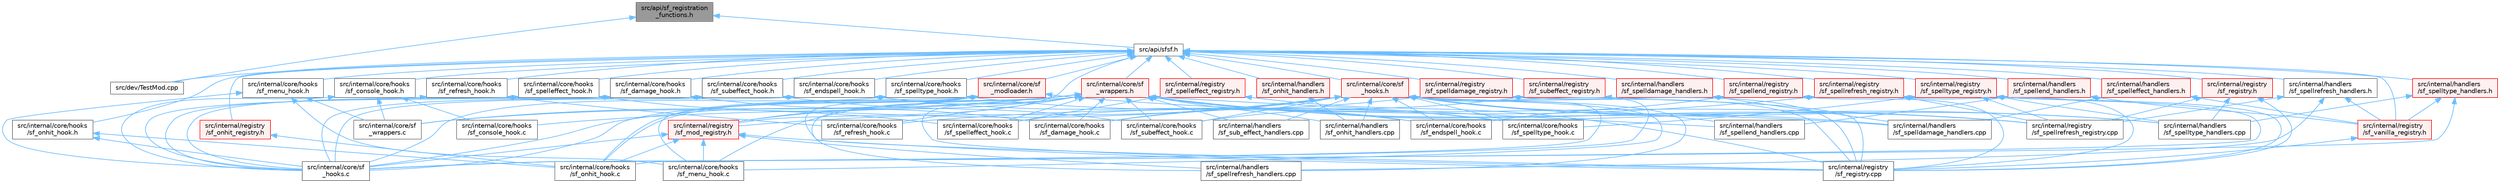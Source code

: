 digraph "src/api/sf_registration_functions.h"
{
 // LATEX_PDF_SIZE
  bgcolor="transparent";
  edge [fontname=Helvetica,fontsize=10,labelfontname=Helvetica,labelfontsize=10];
  node [fontname=Helvetica,fontsize=10,shape=box,height=0.2,width=0.4];
  Node1 [id="Node000001",label="src/api/sf_registration\l_functions.h",height=0.2,width=0.4,color="gray40", fillcolor="grey60", style="filled", fontcolor="black",tooltip=" "];
  Node1 -> Node2 [id="edge1_Node000001_Node000002",dir="back",color="steelblue1",style="solid",tooltip=" "];
  Node2 [id="Node000002",label="src/api/sfsf.h",height=0.2,width=0.4,color="grey40", fillcolor="white", style="filled",URL="$sfsf_8h.html",tooltip=" "];
  Node2 -> Node3 [id="edge2_Node000002_Node000003",dir="back",color="steelblue1",style="solid",tooltip=" "];
  Node3 [id="Node000003",label="src/dev/TestMod.cpp",height=0.2,width=0.4,color="grey40", fillcolor="white", style="filled",URL="$_test_mod_8cpp.html",tooltip=" "];
  Node2 -> Node4 [id="edge3_Node000002_Node000004",dir="back",color="steelblue1",style="solid",tooltip=" "];
  Node4 [id="Node000004",label="src/internal/core/hooks\l/sf_console_hook.h",height=0.2,width=0.4,color="grey40", fillcolor="white", style="filled",URL="$sf__console__hook_8h.html",tooltip=" "];
  Node4 -> Node5 [id="edge4_Node000004_Node000005",dir="back",color="steelblue1",style="solid",tooltip=" "];
  Node5 [id="Node000005",label="src/internal/core/hooks\l/sf_console_hook.c",height=0.2,width=0.4,color="grey40", fillcolor="white", style="filled",URL="$sf__console__hook_8c.html",tooltip=" "];
  Node4 -> Node6 [id="edge5_Node000004_Node000006",dir="back",color="steelblue1",style="solid",tooltip=" "];
  Node6 [id="Node000006",label="src/internal/core/sf\l_hooks.c",height=0.2,width=0.4,color="grey40", fillcolor="white", style="filled",URL="$sf__hooks_8c.html",tooltip=" "];
  Node4 -> Node7 [id="edge6_Node000004_Node000007",dir="back",color="steelblue1",style="solid",tooltip=" "];
  Node7 [id="Node000007",label="src/internal/core/sf\l_wrappers.c",height=0.2,width=0.4,color="grey40", fillcolor="white", style="filled",URL="$sf__wrappers_8c.html",tooltip=" "];
  Node2 -> Node8 [id="edge7_Node000002_Node000008",dir="back",color="steelblue1",style="solid",tooltip=" "];
  Node8 [id="Node000008",label="src/internal/core/hooks\l/sf_damage_hook.h",height=0.2,width=0.4,color="grey40", fillcolor="white", style="filled",URL="$sf__damage__hook_8h.html",tooltip=" "];
  Node8 -> Node9 [id="edge8_Node000008_Node000009",dir="back",color="steelblue1",style="solid",tooltip=" "];
  Node9 [id="Node000009",label="src/internal/core/hooks\l/sf_damage_hook.c",height=0.2,width=0.4,color="grey40", fillcolor="white", style="filled",URL="$sf__damage__hook_8c.html",tooltip=" "];
  Node8 -> Node6 [id="edge9_Node000008_Node000006",dir="back",color="steelblue1",style="solid",tooltip=" "];
  Node2 -> Node10 [id="edge10_Node000002_Node000010",dir="back",color="steelblue1",style="solid",tooltip=" "];
  Node10 [id="Node000010",label="src/internal/core/hooks\l/sf_endspell_hook.h",height=0.2,width=0.4,color="grey40", fillcolor="white", style="filled",URL="$sf__endspell__hook_8h.html",tooltip=" "];
  Node10 -> Node11 [id="edge11_Node000010_Node000011",dir="back",color="steelblue1",style="solid",tooltip=" "];
  Node11 [id="Node000011",label="src/internal/core/hooks\l/sf_endspell_hook.c",height=0.2,width=0.4,color="grey40", fillcolor="white", style="filled",URL="$sf__endspell__hook_8c.html",tooltip=" "];
  Node10 -> Node6 [id="edge12_Node000010_Node000006",dir="back",color="steelblue1",style="solid",tooltip=" "];
  Node2 -> Node12 [id="edge13_Node000002_Node000012",dir="back",color="steelblue1",style="solid",tooltip=" "];
  Node12 [id="Node000012",label="src/internal/core/hooks\l/sf_menu_hook.h",height=0.2,width=0.4,color="grey40", fillcolor="white", style="filled",URL="$sf__menu__hook_8h.html",tooltip=" "];
  Node12 -> Node13 [id="edge14_Node000012_Node000013",dir="back",color="steelblue1",style="solid",tooltip=" "];
  Node13 [id="Node000013",label="src/internal/core/hooks\l/sf_menu_hook.c",height=0.2,width=0.4,color="grey40", fillcolor="white", style="filled",URL="$sf__menu__hook_8c.html",tooltip=" "];
  Node12 -> Node6 [id="edge15_Node000012_Node000006",dir="back",color="steelblue1",style="solid",tooltip=" "];
  Node12 -> Node7 [id="edge16_Node000012_Node000007",dir="back",color="steelblue1",style="solid",tooltip=" "];
  Node2 -> Node14 [id="edge17_Node000002_Node000014",dir="back",color="steelblue1",style="solid",tooltip=" "];
  Node14 [id="Node000014",label="src/internal/core/hooks\l/sf_onhit_hook.h",height=0.2,width=0.4,color="grey40", fillcolor="white", style="filled",URL="$sf__onhit__hook_8h.html",tooltip=" "];
  Node14 -> Node15 [id="edge18_Node000014_Node000015",dir="back",color="steelblue1",style="solid",tooltip=" "];
  Node15 [id="Node000015",label="src/internal/core/hooks\l/sf_onhit_hook.c",height=0.2,width=0.4,color="grey40", fillcolor="white", style="filled",URL="$sf__onhit__hook_8c.html",tooltip=" "];
  Node14 -> Node6 [id="edge19_Node000014_Node000006",dir="back",color="steelblue1",style="solid",tooltip=" "];
  Node2 -> Node16 [id="edge20_Node000002_Node000016",dir="back",color="steelblue1",style="solid",tooltip=" "];
  Node16 [id="Node000016",label="src/internal/core/hooks\l/sf_refresh_hook.h",height=0.2,width=0.4,color="grey40", fillcolor="white", style="filled",URL="$sf__refresh__hook_8h.html",tooltip=" "];
  Node16 -> Node17 [id="edge21_Node000016_Node000017",dir="back",color="steelblue1",style="solid",tooltip=" "];
  Node17 [id="Node000017",label="src/internal/core/hooks\l/sf_refresh_hook.c",height=0.2,width=0.4,color="grey40", fillcolor="white", style="filled",URL="$sf__refresh__hook_8c.html",tooltip=" "];
  Node16 -> Node6 [id="edge22_Node000016_Node000006",dir="back",color="steelblue1",style="solid",tooltip=" "];
  Node2 -> Node18 [id="edge23_Node000002_Node000018",dir="back",color="steelblue1",style="solid",tooltip=" "];
  Node18 [id="Node000018",label="src/internal/core/hooks\l/sf_spelleffect_hook.h",height=0.2,width=0.4,color="grey40", fillcolor="white", style="filled",URL="$sf__spelleffect__hook_8h.html",tooltip=" "];
  Node18 -> Node19 [id="edge24_Node000018_Node000019",dir="back",color="steelblue1",style="solid",tooltip=" "];
  Node19 [id="Node000019",label="src/internal/core/hooks\l/sf_spelleffect_hook.c",height=0.2,width=0.4,color="grey40", fillcolor="white", style="filled",URL="$sf__spelleffect__hook_8c.html",tooltip=" "];
  Node18 -> Node6 [id="edge25_Node000018_Node000006",dir="back",color="steelblue1",style="solid",tooltip=" "];
  Node2 -> Node20 [id="edge26_Node000002_Node000020",dir="back",color="steelblue1",style="solid",tooltip=" "];
  Node20 [id="Node000020",label="src/internal/core/hooks\l/sf_spelltype_hook.h",height=0.2,width=0.4,color="grey40", fillcolor="white", style="filled",URL="$sf__spelltype__hook_8h.html",tooltip=" "];
  Node20 -> Node21 [id="edge27_Node000020_Node000021",dir="back",color="steelblue1",style="solid",tooltip=" "];
  Node21 [id="Node000021",label="src/internal/core/hooks\l/sf_spelltype_hook.c",height=0.2,width=0.4,color="grey40", fillcolor="white", style="filled",URL="$sf__spelltype__hook_8c.html",tooltip=" "];
  Node20 -> Node6 [id="edge28_Node000020_Node000006",dir="back",color="steelblue1",style="solid",tooltip=" "];
  Node2 -> Node22 [id="edge29_Node000002_Node000022",dir="back",color="steelblue1",style="solid",tooltip=" "];
  Node22 [id="Node000022",label="src/internal/core/hooks\l/sf_subeffect_hook.h",height=0.2,width=0.4,color="grey40", fillcolor="white", style="filled",URL="$sf__subeffect__hook_8h.html",tooltip=" "];
  Node22 -> Node23 [id="edge30_Node000022_Node000023",dir="back",color="steelblue1",style="solid",tooltip=" "];
  Node23 [id="Node000023",label="src/internal/core/hooks\l/sf_subeffect_hook.c",height=0.2,width=0.4,color="grey40", fillcolor="white", style="filled",URL="$sf__subeffect__hook_8c.html",tooltip=" "];
  Node22 -> Node6 [id="edge31_Node000022_Node000006",dir="back",color="steelblue1",style="solid",tooltip=" "];
  Node2 -> Node24 [id="edge32_Node000002_Node000024",dir="back",color="steelblue1",style="solid",tooltip=" "];
  Node24 [id="Node000024",label="src/internal/core/sf\l_hooks.h",height=0.2,width=0.4,color="red", fillcolor="#FFF0F0", style="filled",URL="$sf__hooks_8h.html",tooltip=" "];
  Node24 -> Node9 [id="edge33_Node000024_Node000009",dir="back",color="steelblue1",style="solid",tooltip=" "];
  Node24 -> Node11 [id="edge34_Node000024_Node000011",dir="back",color="steelblue1",style="solid",tooltip=" "];
  Node24 -> Node13 [id="edge35_Node000024_Node000013",dir="back",color="steelblue1",style="solid",tooltip=" "];
  Node24 -> Node15 [id="edge36_Node000024_Node000015",dir="back",color="steelblue1",style="solid",tooltip=" "];
  Node24 -> Node19 [id="edge37_Node000024_Node000019",dir="back",color="steelblue1",style="solid",tooltip=" "];
  Node24 -> Node21 [id="edge38_Node000024_Node000021",dir="back",color="steelblue1",style="solid",tooltip=" "];
  Node24 -> Node23 [id="edge39_Node000024_Node000023",dir="back",color="steelblue1",style="solid",tooltip=" "];
  Node24 -> Node6 [id="edge40_Node000024_Node000006",dir="back",color="steelblue1",style="solid",tooltip=" "];
  Node24 -> Node7 [id="edge41_Node000024_Node000007",dir="back",color="steelblue1",style="solid",tooltip=" "];
  Node24 -> Node25 [id="edge42_Node000024_Node000025",dir="back",color="steelblue1",style="solid",tooltip=" "];
  Node25 [id="Node000025",label="src/internal/handlers\l/sf_onhit_handlers.cpp",height=0.2,width=0.4,color="grey40", fillcolor="white", style="filled",URL="$sf__onhit__handlers_8cpp.html",tooltip=" "];
  Node24 -> Node26 [id="edge43_Node000024_Node000026",dir="back",color="steelblue1",style="solid",tooltip=" "];
  Node26 [id="Node000026",label="src/internal/handlers\l/sf_spelldamage_handlers.cpp",height=0.2,width=0.4,color="grey40", fillcolor="white", style="filled",URL="$sf__spelldamage__handlers_8cpp.html",tooltip=" "];
  Node24 -> Node27 [id="edge44_Node000024_Node000027",dir="back",color="steelblue1",style="solid",tooltip=" "];
  Node27 [id="Node000027",label="src/internal/handlers\l/sf_spellend_handlers.cpp",height=0.2,width=0.4,color="grey40", fillcolor="white", style="filled",URL="$sf__spellend__handlers_8cpp.html",tooltip=" "];
  Node24 -> Node28 [id="edge45_Node000024_Node000028",dir="back",color="steelblue1",style="solid",tooltip=" "];
  Node28 [id="Node000028",label="src/internal/handlers\l/sf_spellrefresh_handlers.cpp",height=0.2,width=0.4,color="grey40", fillcolor="white", style="filled",URL="$sf__spellrefresh__handlers_8cpp.html",tooltip=" "];
  Node24 -> Node29 [id="edge46_Node000024_Node000029",dir="back",color="steelblue1",style="solid",tooltip=" "];
  Node29 [id="Node000029",label="src/internal/handlers\l/sf_spelltype_handlers.cpp",height=0.2,width=0.4,color="grey40", fillcolor="white", style="filled",URL="$sf__spelltype__handlers_8cpp.html",tooltip=" "];
  Node24 -> Node30 [id="edge47_Node000024_Node000030",dir="back",color="steelblue1",style="solid",tooltip=" "];
  Node30 [id="Node000030",label="src/internal/handlers\l/sf_sub_effect_handlers.cpp",height=0.2,width=0.4,color="grey40", fillcolor="white", style="filled",URL="$sf__sub__effect__handlers_8cpp.html",tooltip=" "];
  Node24 -> Node31 [id="edge48_Node000024_Node000031",dir="back",color="steelblue1",style="solid",tooltip=" "];
  Node31 [id="Node000031",label="src/internal/registry\l/sf_mod_registry.h",height=0.2,width=0.4,color="red", fillcolor="#FFF0F0", style="filled",URL="$sf__mod__registry_8h.html",tooltip=" "];
  Node31 -> Node13 [id="edge49_Node000031_Node000013",dir="back",color="steelblue1",style="solid",tooltip=" "];
  Node31 -> Node15 [id="edge50_Node000031_Node000015",dir="back",color="steelblue1",style="solid",tooltip=" "];
  Node31 -> Node6 [id="edge51_Node000031_Node000006",dir="back",color="steelblue1",style="solid",tooltip=" "];
  Node31 -> Node28 [id="edge52_Node000031_Node000028",dir="back",color="steelblue1",style="solid",tooltip=" "];
  Node31 -> Node33 [id="edge53_Node000031_Node000033",dir="back",color="steelblue1",style="solid",tooltip=" "];
  Node33 [id="Node000033",label="src/internal/registry\l/sf_registry.cpp",height=0.2,width=0.4,color="grey40", fillcolor="white", style="filled",URL="$sf__registry_8cpp.html",tooltip=" "];
  Node24 -> Node33 [id="edge54_Node000024_Node000033",dir="back",color="steelblue1",style="solid",tooltip=" "];
  Node24 -> Node34 [id="edge55_Node000024_Node000034",dir="back",color="steelblue1",style="solid",tooltip=" "];
  Node34 [id="Node000034",label="src/internal/registry\l/sf_spellrefresh_registry.cpp",height=0.2,width=0.4,color="grey40", fillcolor="white", style="filled",URL="$sf__spellrefresh__registry_8cpp.html",tooltip=" "];
  Node2 -> Node39 [id="edge56_Node000002_Node000039",dir="back",color="steelblue1",style="solid",tooltip=" "];
  Node39 [id="Node000039",label="src/internal/core/sf\l_modloader.h",height=0.2,width=0.4,color="red", fillcolor="#FFF0F0", style="filled",URL="$sf__modloader_8h.html",tooltip=" "];
  Node39 -> Node13 [id="edge57_Node000039_Node000013",dir="back",color="steelblue1",style="solid",tooltip=" "];
  Node39 -> Node15 [id="edge58_Node000039_Node000015",dir="back",color="steelblue1",style="solid",tooltip=" "];
  Node39 -> Node6 [id="edge59_Node000039_Node000006",dir="back",color="steelblue1",style="solid",tooltip=" "];
  Node39 -> Node31 [id="edge60_Node000039_Node000031",dir="back",color="steelblue1",style="solid",tooltip=" "];
  Node39 -> Node33 [id="edge61_Node000039_Node000033",dir="back",color="steelblue1",style="solid",tooltip=" "];
  Node39 -> Node34 [id="edge62_Node000039_Node000034",dir="back",color="steelblue1",style="solid",tooltip=" "];
  Node2 -> Node45 [id="edge63_Node000002_Node000045",dir="back",color="steelblue1",style="solid",tooltip=" "];
  Node45 [id="Node000045",label="src/internal/core/sf\l_wrappers.h",height=0.2,width=0.4,color="red", fillcolor="#FFF0F0", style="filled",URL="$sf__wrappers_8h.html",tooltip=" "];
  Node45 -> Node5 [id="edge64_Node000045_Node000005",dir="back",color="steelblue1",style="solid",tooltip=" "];
  Node45 -> Node9 [id="edge65_Node000045_Node000009",dir="back",color="steelblue1",style="solid",tooltip=" "];
  Node45 -> Node11 [id="edge66_Node000045_Node000011",dir="back",color="steelblue1",style="solid",tooltip=" "];
  Node45 -> Node13 [id="edge67_Node000045_Node000013",dir="back",color="steelblue1",style="solid",tooltip=" "];
  Node45 -> Node15 [id="edge68_Node000045_Node000015",dir="back",color="steelblue1",style="solid",tooltip=" "];
  Node45 -> Node17 [id="edge69_Node000045_Node000017",dir="back",color="steelblue1",style="solid",tooltip=" "];
  Node45 -> Node19 [id="edge70_Node000045_Node000019",dir="back",color="steelblue1",style="solid",tooltip=" "];
  Node45 -> Node21 [id="edge71_Node000045_Node000021",dir="back",color="steelblue1",style="solid",tooltip=" "];
  Node45 -> Node23 [id="edge72_Node000045_Node000023",dir="back",color="steelblue1",style="solid",tooltip=" "];
  Node45 -> Node6 [id="edge73_Node000045_Node000006",dir="back",color="steelblue1",style="solid",tooltip=" "];
  Node45 -> Node7 [id="edge74_Node000045_Node000007",dir="back",color="steelblue1",style="solid",tooltip=" "];
  Node45 -> Node25 [id="edge75_Node000045_Node000025",dir="back",color="steelblue1",style="solid",tooltip=" "];
  Node45 -> Node26 [id="edge76_Node000045_Node000026",dir="back",color="steelblue1",style="solid",tooltip=" "];
  Node45 -> Node27 [id="edge77_Node000045_Node000027",dir="back",color="steelblue1",style="solid",tooltip=" "];
  Node45 -> Node28 [id="edge78_Node000045_Node000028",dir="back",color="steelblue1",style="solid",tooltip=" "];
  Node45 -> Node29 [id="edge79_Node000045_Node000029",dir="back",color="steelblue1",style="solid",tooltip=" "];
  Node45 -> Node30 [id="edge80_Node000045_Node000030",dir="back",color="steelblue1",style="solid",tooltip=" "];
  Node45 -> Node31 [id="edge81_Node000045_Node000031",dir="back",color="steelblue1",style="solid",tooltip=" "];
  Node45 -> Node33 [id="edge82_Node000045_Node000033",dir="back",color="steelblue1",style="solid",tooltip=" "];
  Node45 -> Node34 [id="edge83_Node000045_Node000034",dir="back",color="steelblue1",style="solid",tooltip=" "];
  Node2 -> Node47 [id="edge84_Node000002_Node000047",dir="back",color="steelblue1",style="solid",tooltip=" "];
  Node47 [id="Node000047",label="src/internal/handlers\l/sf_onhit_handlers.h",height=0.2,width=0.4,color="red", fillcolor="#FFF0F0", style="filled",URL="$sf__onhit__handlers_8h.html",tooltip=" "];
  Node47 -> Node25 [id="edge85_Node000047_Node000025",dir="back",color="steelblue1",style="solid",tooltip=" "];
  Node2 -> Node48 [id="edge86_Node000002_Node000048",dir="back",color="steelblue1",style="solid",tooltip=" "];
  Node48 [id="Node000048",label="src/internal/handlers\l/sf_spelldamage_handlers.h",height=0.2,width=0.4,color="red", fillcolor="#FFF0F0", style="filled",URL="$sf__spelldamage__handlers_8h.html",tooltip=" "];
  Node48 -> Node26 [id="edge87_Node000048_Node000026",dir="back",color="steelblue1",style="solid",tooltip=" "];
  Node2 -> Node49 [id="edge88_Node000002_Node000049",dir="back",color="steelblue1",style="solid",tooltip=" "];
  Node49 [id="Node000049",label="src/internal/handlers\l/sf_spelleffect_handlers.h",height=0.2,width=0.4,color="red", fillcolor="#FFF0F0", style="filled",URL="$sf__spelleffect__handlers_8h.html",tooltip=" "];
  Node49 -> Node26 [id="edge89_Node000049_Node000026",dir="back",color="steelblue1",style="solid",tooltip=" "];
  Node49 -> Node50 [id="edge90_Node000049_Node000050",dir="back",color="steelblue1",style="solid",tooltip=" "];
  Node50 [id="Node000050",label="src/internal/registry\l/sf_vanilla_registry.h",height=0.2,width=0.4,color="red", fillcolor="#FFF0F0", style="filled",URL="$sf__vanilla__registry_8h.html",tooltip=" "];
  Node50 -> Node33 [id="edge91_Node000050_Node000033",dir="back",color="steelblue1",style="solid",tooltip=" "];
  Node2 -> Node51 [id="edge92_Node000002_Node000051",dir="back",color="steelblue1",style="solid",tooltip=" "];
  Node51 [id="Node000051",label="src/internal/handlers\l/sf_spellend_handlers.h",height=0.2,width=0.4,color="red", fillcolor="#FFF0F0", style="filled",URL="$sf__spellend__handlers_8h.html",tooltip=" "];
  Node51 -> Node27 [id="edge93_Node000051_Node000027",dir="back",color="steelblue1",style="solid",tooltip=" "];
  Node51 -> Node50 [id="edge94_Node000051_Node000050",dir="back",color="steelblue1",style="solid",tooltip=" "];
  Node2 -> Node52 [id="edge95_Node000002_Node000052",dir="back",color="steelblue1",style="solid",tooltip=" "];
  Node52 [id="Node000052",label="src/internal/handlers\l/sf_spellrefresh_handlers.h",height=0.2,width=0.4,color="grey40", fillcolor="white", style="filled",URL="$sf__spellrefresh__handlers_8h.html",tooltip=" "];
  Node52 -> Node28 [id="edge96_Node000052_Node000028",dir="back",color="steelblue1",style="solid",tooltip=" "];
  Node52 -> Node34 [id="edge97_Node000052_Node000034",dir="back",color="steelblue1",style="solid",tooltip=" "];
  Node52 -> Node50 [id="edge98_Node000052_Node000050",dir="back",color="steelblue1",style="solid",tooltip=" "];
  Node2 -> Node53 [id="edge99_Node000002_Node000053",dir="back",color="steelblue1",style="solid",tooltip=" "];
  Node53 [id="Node000053",label="src/internal/handlers\l/sf_spelltype_handlers.h",height=0.2,width=0.4,color="red", fillcolor="#FFF0F0", style="filled",URL="$sf__spelltype__handlers_8h.html",tooltip=" "];
  Node53 -> Node6 [id="edge100_Node000053_Node000006",dir="back",color="steelblue1",style="solid",tooltip=" "];
  Node53 -> Node29 [id="edge101_Node000053_Node000029",dir="back",color="steelblue1",style="solid",tooltip=" "];
  Node53 -> Node50 [id="edge102_Node000053_Node000050",dir="back",color="steelblue1",style="solid",tooltip=" "];
  Node2 -> Node31 [id="edge103_Node000002_Node000031",dir="back",color="steelblue1",style="solid",tooltip=" "];
  Node2 -> Node54 [id="edge104_Node000002_Node000054",dir="back",color="steelblue1",style="solid",tooltip=" "];
  Node54 [id="Node000054",label="src/internal/registry\l/sf_onhit_registry.h",height=0.2,width=0.4,color="red", fillcolor="#FFF0F0", style="filled",URL="$sf__onhit__registry_8h.html",tooltip=" "];
  Node54 -> Node15 [id="edge105_Node000054_Node000015",dir="back",color="steelblue1",style="solid",tooltip=" "];
  Node2 -> Node55 [id="edge106_Node000002_Node000055",dir="back",color="steelblue1",style="solid",tooltip=" "];
  Node55 [id="Node000055",label="src/internal/registry\l/sf_registry.h",height=0.2,width=0.4,color="red", fillcolor="#FFF0F0", style="filled",URL="$sf__registry_8h.html",tooltip=" "];
  Node55 -> Node29 [id="edge107_Node000055_Node000029",dir="back",color="steelblue1",style="solid",tooltip=" "];
  Node55 -> Node33 [id="edge108_Node000055_Node000033",dir="back",color="steelblue1",style="solid",tooltip=" "];
  Node55 -> Node34 [id="edge109_Node000055_Node000034",dir="back",color="steelblue1",style="solid",tooltip=" "];
  Node2 -> Node56 [id="edge110_Node000002_Node000056",dir="back",color="steelblue1",style="solid",tooltip=" "];
  Node56 [id="Node000056",label="src/internal/registry\l/sf_spelldamage_registry.h",height=0.2,width=0.4,color="red", fillcolor="#FFF0F0", style="filled",URL="$sf__spelldamage__registry_8h.html",tooltip=" "];
  Node56 -> Node9 [id="edge111_Node000056_Node000009",dir="back",color="steelblue1",style="solid",tooltip=" "];
  Node56 -> Node33 [id="edge112_Node000056_Node000033",dir="back",color="steelblue1",style="solid",tooltip=" "];
  Node2 -> Node57 [id="edge113_Node000002_Node000057",dir="back",color="steelblue1",style="solid",tooltip=" "];
  Node57 [id="Node000057",label="src/internal/registry\l/sf_spelleffect_registry.h",height=0.2,width=0.4,color="red", fillcolor="#FFF0F0", style="filled",URL="$sf__spelleffect__registry_8h.html",tooltip=" "];
  Node57 -> Node19 [id="edge114_Node000057_Node000019",dir="back",color="steelblue1",style="solid",tooltip=" "];
  Node57 -> Node33 [id="edge115_Node000057_Node000033",dir="back",color="steelblue1",style="solid",tooltip=" "];
  Node2 -> Node58 [id="edge116_Node000002_Node000058",dir="back",color="steelblue1",style="solid",tooltip=" "];
  Node58 [id="Node000058",label="src/internal/registry\l/sf_spellend_registry.h",height=0.2,width=0.4,color="red", fillcolor="#FFF0F0", style="filled",URL="$sf__spellend__registry_8h.html",tooltip=" "];
  Node58 -> Node11 [id="edge117_Node000058_Node000011",dir="back",color="steelblue1",style="solid",tooltip=" "];
  Node58 -> Node33 [id="edge118_Node000058_Node000033",dir="back",color="steelblue1",style="solid",tooltip=" "];
  Node2 -> Node59 [id="edge119_Node000002_Node000059",dir="back",color="steelblue1",style="solid",tooltip=" "];
  Node59 [id="Node000059",label="src/internal/registry\l/sf_spellrefresh_registry.h",height=0.2,width=0.4,color="red", fillcolor="#FFF0F0", style="filled",URL="$sf__spellrefresh__registry_8h.html",tooltip=" "];
  Node59 -> Node17 [id="edge120_Node000059_Node000017",dir="back",color="steelblue1",style="solid",tooltip=" "];
  Node59 -> Node33 [id="edge121_Node000059_Node000033",dir="back",color="steelblue1",style="solid",tooltip=" "];
  Node59 -> Node34 [id="edge122_Node000059_Node000034",dir="back",color="steelblue1",style="solid",tooltip=" "];
  Node2 -> Node60 [id="edge123_Node000002_Node000060",dir="back",color="steelblue1",style="solid",tooltip=" "];
  Node60 [id="Node000060",label="src/internal/registry\l/sf_spelltype_registry.h",height=0.2,width=0.4,color="red", fillcolor="#FFF0F0", style="filled",URL="$sf__spelltype__registry_8h.html",tooltip=" "];
  Node60 -> Node21 [id="edge124_Node000060_Node000021",dir="back",color="steelblue1",style="solid",tooltip=" "];
  Node60 -> Node6 [id="edge125_Node000060_Node000006",dir="back",color="steelblue1",style="solid",tooltip=" "];
  Node60 -> Node29 [id="edge126_Node000060_Node000029",dir="back",color="steelblue1",style="solid",tooltip=" "];
  Node60 -> Node33 [id="edge127_Node000060_Node000033",dir="back",color="steelblue1",style="solid",tooltip=" "];
  Node60 -> Node34 [id="edge128_Node000060_Node000034",dir="back",color="steelblue1",style="solid",tooltip=" "];
  Node2 -> Node61 [id="edge129_Node000002_Node000061",dir="back",color="steelblue1",style="solid",tooltip=" "];
  Node61 [id="Node000061",label="src/internal/registry\l/sf_subeffect_registry.h",height=0.2,width=0.4,color="red", fillcolor="#FFF0F0", style="filled",URL="$sf__subeffect__registry_8h.html",tooltip=" "];
  Node61 -> Node23 [id="edge130_Node000061_Node000023",dir="back",color="steelblue1",style="solid",tooltip=" "];
  Node61 -> Node33 [id="edge131_Node000061_Node000033",dir="back",color="steelblue1",style="solid",tooltip=" "];
  Node2 -> Node50 [id="edge132_Node000002_Node000050",dir="back",color="steelblue1",style="solid",tooltip=" "];
  Node1 -> Node3 [id="edge133_Node000001_Node000003",dir="back",color="steelblue1",style="solid",tooltip=" "];
}
